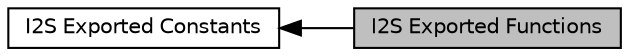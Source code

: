digraph "I2S Exported Functions"
{
  edge [fontname="Helvetica",fontsize="10",labelfontname="Helvetica",labelfontsize="10"];
  node [fontname="Helvetica",fontsize="10",shape=box];
  rankdir=LR;
  Node2 [label="I2S Exported Constants",height=0.2,width=0.4,color="black", fillcolor="white", style="filled",URL="$d5/d2a/group___n_a_n_o100___i2_s___e_x_p_o_r_t_e_d___c_o_n_s_t_a_n_t_s.html",tooltip=" "];
  Node1 [label="I2S Exported Functions",height=0.2,width=0.4,color="black", fillcolor="grey75", style="filled", fontcolor="black",tooltip=" "];
  Node2->Node1 [shape=plaintext, dir="back", style="solid"];
}
